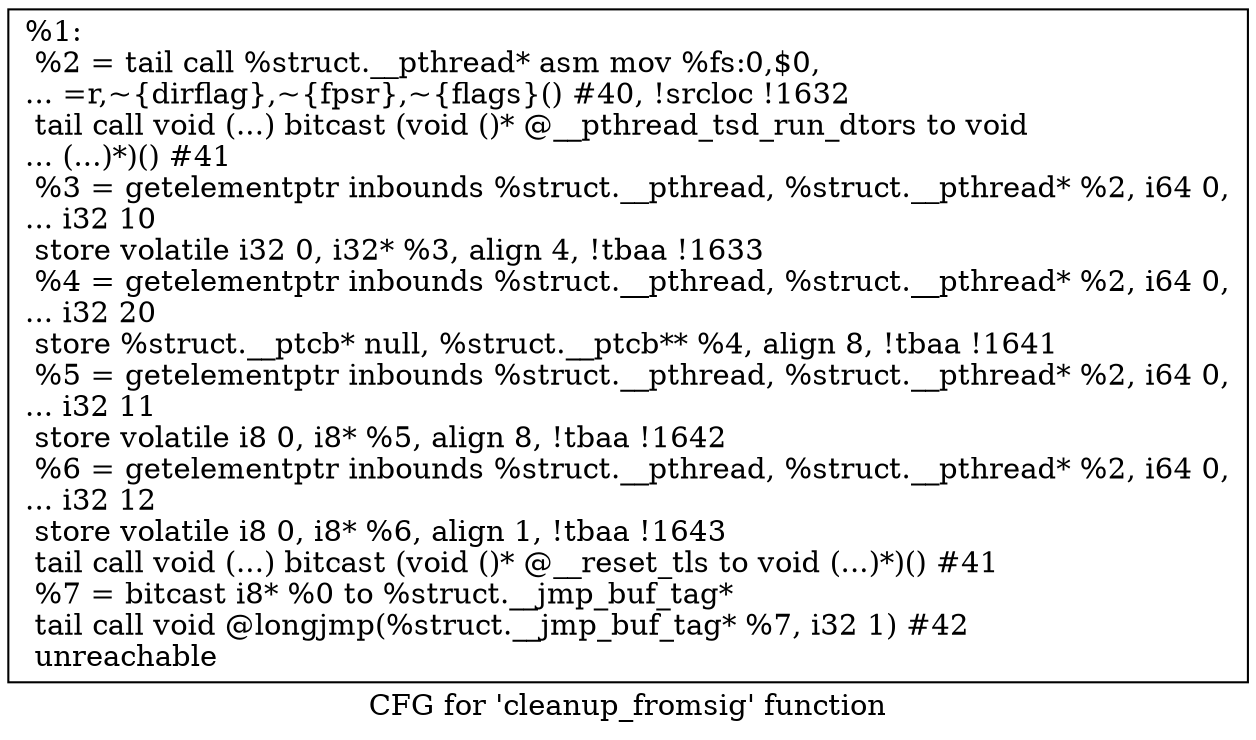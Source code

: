 digraph "CFG for 'cleanup_fromsig' function" {
	label="CFG for 'cleanup_fromsig' function";

	Node0x1a07650 [shape=record,label="{%1:\l  %2 = tail call %struct.__pthread* asm mov %fs:0,$0,\l... =r,~\{dirflag\},~\{fpsr\},~\{flags\}() #40, !srcloc !1632\l  tail call void (...) bitcast (void ()* @__pthread_tsd_run_dtors to void\l... (...)*)() #41\l  %3 = getelementptr inbounds %struct.__pthread, %struct.__pthread* %2, i64 0,\l... i32 10\l  store volatile i32 0, i32* %3, align 4, !tbaa !1633\l  %4 = getelementptr inbounds %struct.__pthread, %struct.__pthread* %2, i64 0,\l... i32 20\l  store %struct.__ptcb* null, %struct.__ptcb** %4, align 8, !tbaa !1641\l  %5 = getelementptr inbounds %struct.__pthread, %struct.__pthread* %2, i64 0,\l... i32 11\l  store volatile i8 0, i8* %5, align 8, !tbaa !1642\l  %6 = getelementptr inbounds %struct.__pthread, %struct.__pthread* %2, i64 0,\l... i32 12\l  store volatile i8 0, i8* %6, align 1, !tbaa !1643\l  tail call void (...) bitcast (void ()* @__reset_tls to void (...)*)() #41\l  %7 = bitcast i8* %0 to %struct.__jmp_buf_tag*\l  tail call void @longjmp(%struct.__jmp_buf_tag* %7, i32 1) #42\l  unreachable\l}"];
}
